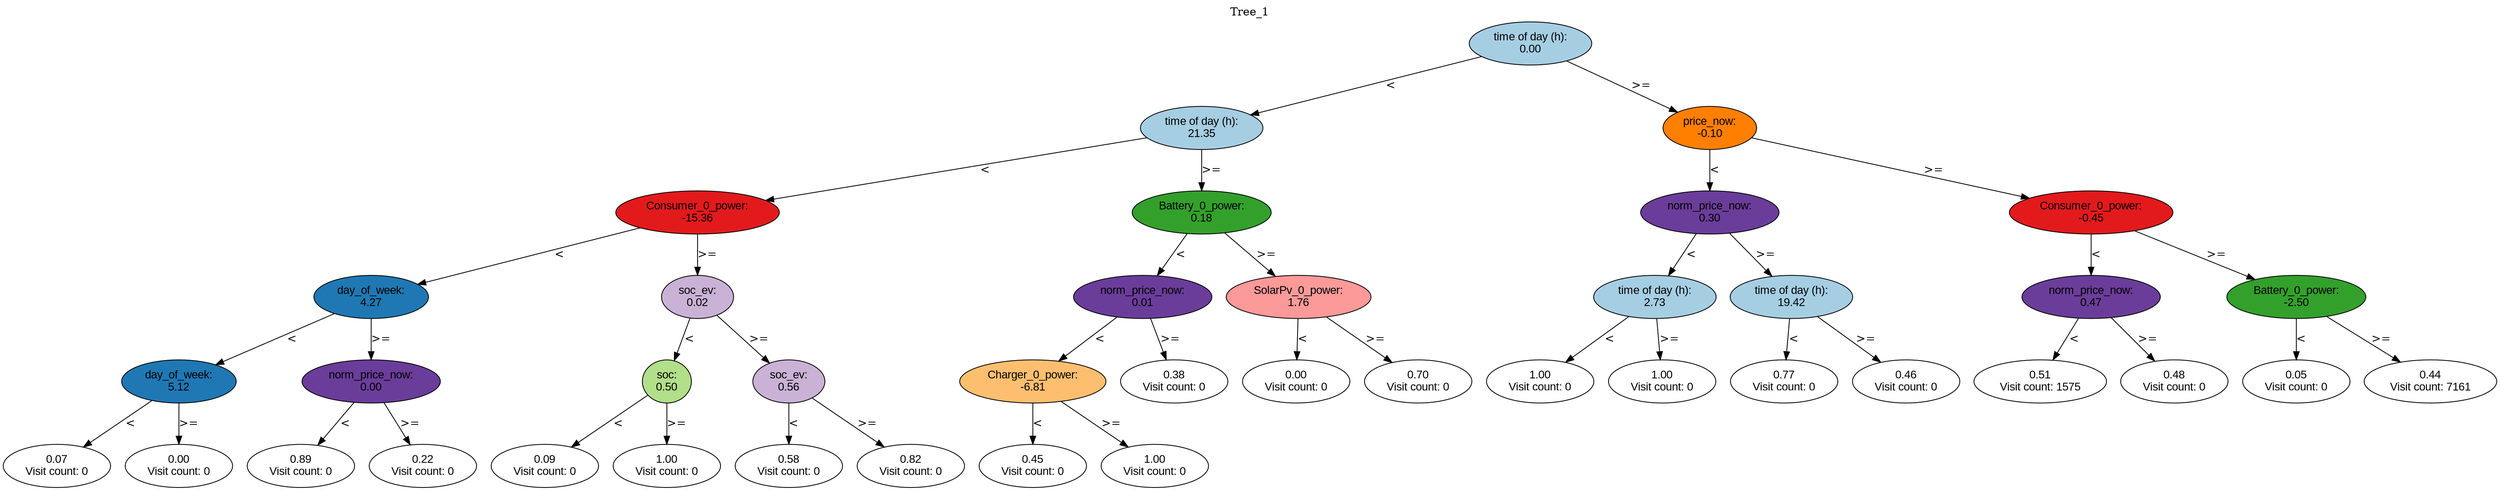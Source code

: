 digraph BST {
    node [fontname="Arial" style=filled colorscheme=paired12];
    0 [ label = "time of day (h):
0.00" fillcolor=1];
    1 [ label = "time of day (h):
21.35" fillcolor=1];
    2 [ label = "Consumer_0_power:
-15.36" fillcolor=6];
    3 [ label = "day_of_week:
4.27" fillcolor=2];
    4 [ label = "day_of_week:
5.12" fillcolor=2];
    5 [ label = "0.07
Visit count: 0" fillcolor=white];
    6 [ label = "0.00
Visit count: 0" fillcolor=white];
    7 [ label = "norm_price_now:
0.00" fillcolor=10];
    8 [ label = "0.89
Visit count: 0" fillcolor=white];
    9 [ label = "0.22
Visit count: 0" fillcolor=white];
    10 [ label = "soc_ev:
0.02" fillcolor=9];
    11 [ label = "soc:
0.50" fillcolor=3];
    12 [ label = "0.09
Visit count: 0" fillcolor=white];
    13 [ label = "1.00
Visit count: 0" fillcolor=white];
    14 [ label = "soc_ev:
0.56" fillcolor=9];
    15 [ label = "0.58
Visit count: 0" fillcolor=white];
    16 [ label = "0.82
Visit count: 0" fillcolor=white];
    17 [ label = "Battery_0_power:
0.18" fillcolor=4];
    18 [ label = "norm_price_now:
0.01" fillcolor=10];
    19 [ label = "Charger_0_power:
-6.81" fillcolor=7];
    20 [ label = "0.45
Visit count: 0" fillcolor=white];
    21 [ label = "1.00
Visit count: 0" fillcolor=white];
    22 [ label = "0.38
Visit count: 0" fillcolor=white];
    23 [ label = "SolarPv_0_power:
1.76" fillcolor=5];
    24 [ label = "0.00
Visit count: 0" fillcolor=white];
    25 [ label = "0.70
Visit count: 0" fillcolor=white];
    26 [ label = "price_now:
-0.10" fillcolor=8];
    27 [ label = "norm_price_now:
0.30" fillcolor=10];
    28 [ label = "time of day (h):
2.73" fillcolor=1];
    29 [ label = "1.00
Visit count: 0" fillcolor=white];
    30 [ label = "1.00
Visit count: 0" fillcolor=white];
    31 [ label = "time of day (h):
19.42" fillcolor=1];
    32 [ label = "0.77
Visit count: 0" fillcolor=white];
    33 [ label = "0.46
Visit count: 0" fillcolor=white];
    34 [ label = "Consumer_0_power:
-0.45" fillcolor=6];
    35 [ label = "norm_price_now:
0.47" fillcolor=10];
    36 [ label = "0.51
Visit count: 1575" fillcolor=white];
    37 [ label = "0.48
Visit count: 0" fillcolor=white];
    38 [ label = "Battery_0_power:
-2.50" fillcolor=4];
    39 [ label = "0.05
Visit count: 0" fillcolor=white];
    40 [ label = "0.44
Visit count: 7161" fillcolor=white];

    0  -> 1[ label = "<"];
    0  -> 26[ label = ">="];
    1  -> 2[ label = "<"];
    1  -> 17[ label = ">="];
    2  -> 3[ label = "<"];
    2  -> 10[ label = ">="];
    3  -> 4[ label = "<"];
    3  -> 7[ label = ">="];
    4  -> 5[ label = "<"];
    4  -> 6[ label = ">="];
    7  -> 8[ label = "<"];
    7  -> 9[ label = ">="];
    10  -> 11[ label = "<"];
    10  -> 14[ label = ">="];
    11  -> 12[ label = "<"];
    11  -> 13[ label = ">="];
    14  -> 15[ label = "<"];
    14  -> 16[ label = ">="];
    17  -> 18[ label = "<"];
    17  -> 23[ label = ">="];
    18  -> 19[ label = "<"];
    18  -> 22[ label = ">="];
    19  -> 20[ label = "<"];
    19  -> 21[ label = ">="];
    23  -> 24[ label = "<"];
    23  -> 25[ label = ">="];
    26  -> 27[ label = "<"];
    26  -> 34[ label = ">="];
    27  -> 28[ label = "<"];
    27  -> 31[ label = ">="];
    28  -> 29[ label = "<"];
    28  -> 30[ label = ">="];
    31  -> 32[ label = "<"];
    31  -> 33[ label = ">="];
    34  -> 35[ label = "<"];
    34  -> 38[ label = ">="];
    35  -> 36[ label = "<"];
    35  -> 37[ label = ">="];
    38  -> 39[ label = "<"];
    38  -> 40[ label = ">="];

    labelloc="t";
    label="Tree_1";
}